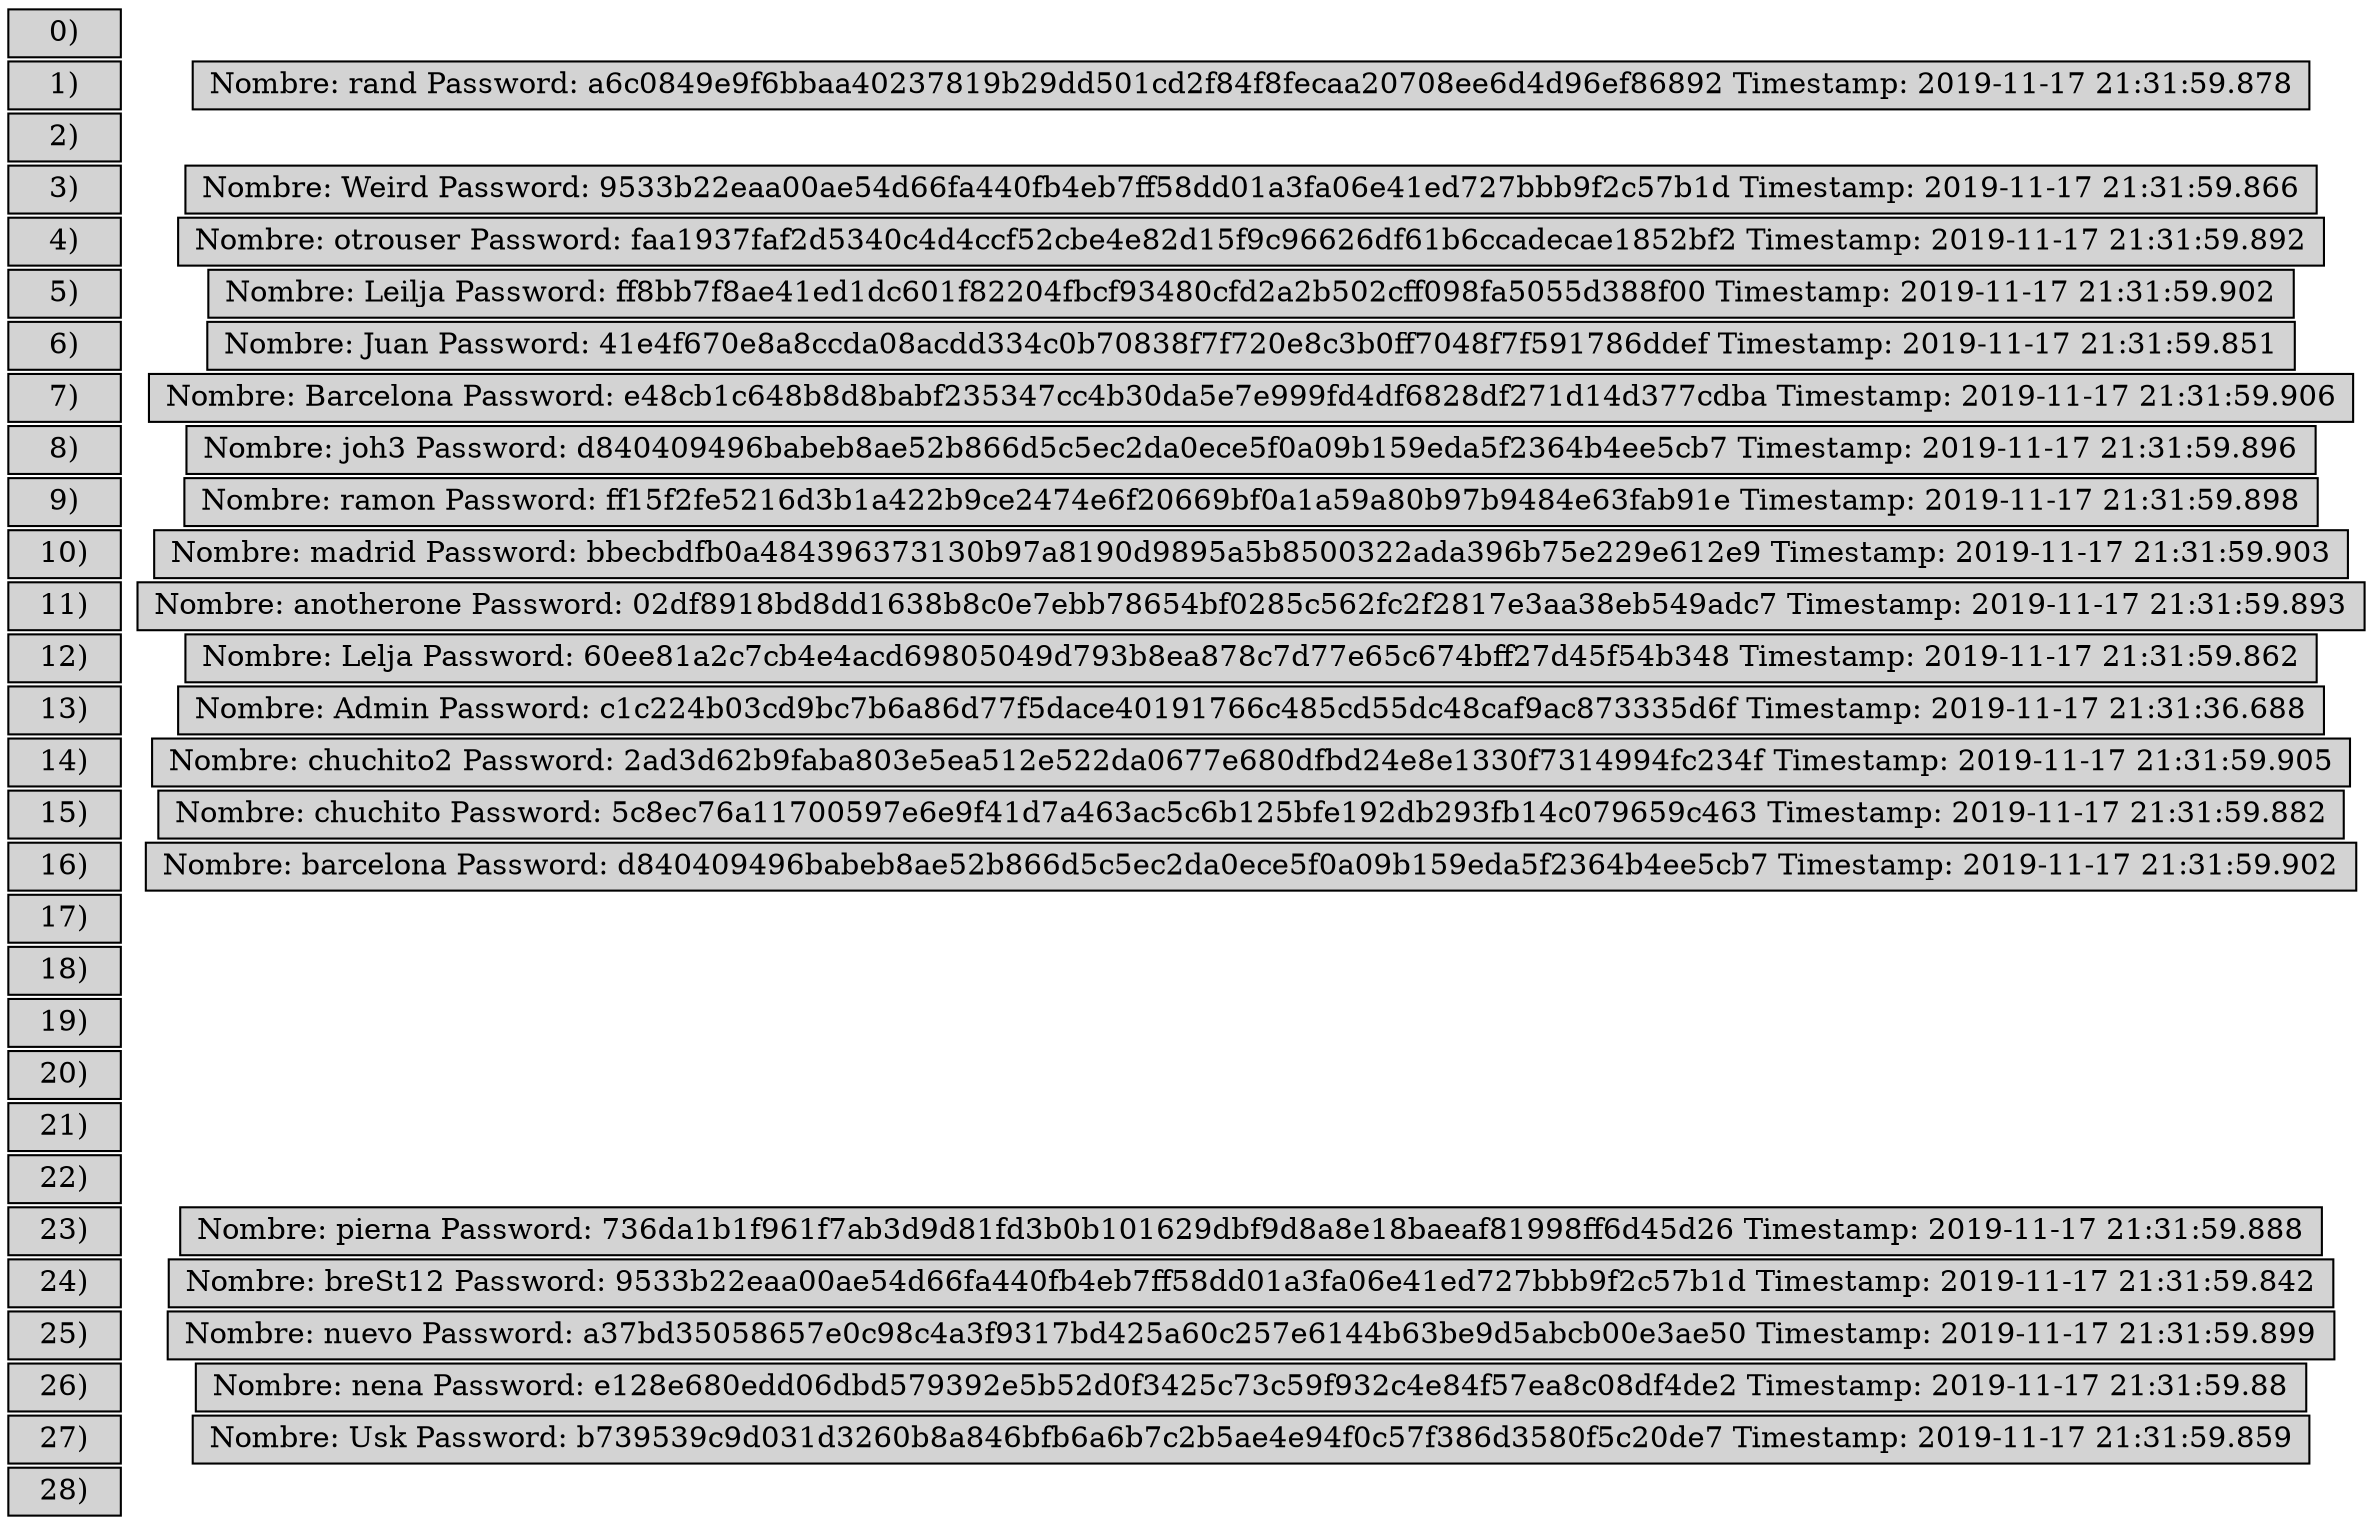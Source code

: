 digraph G {
     rankdir = LR;
	graph[ranksep = "0.02"];
     node [shape=record,height=.1];
     node[style = "filled"];
     sep=0;
     nodesep=0
     indice28[label= "28)"];
     indice27[label= "27)"];
     indice26[label= "26)"];
     indice25[label= "25)"];
     indice24[label= "24)"];
     indice23[label= "23)"];
     indice22[label= "22)"];
     indice21[label= "21)"];
     indice20[label= "20)"];
     indice19[label= "19)"];
     indice18[label= "18)"];
     indice17[label= "17)"];
     indice16[label= "16)"];
     indice15[label= "15)"];
     indice14[label= "14)"];
     indice13[label= "13)"];
     indice12[label= "12)"];
     indice11[label= "11)"];
     indice10[label= "10)"];
     indice9[label= "9)"];
     indice8[label= "8)"];
     indice7[label= "7)"];
     indice6[label= "6)"];
     indice5[label= "5)"];
     indice4[label= "4)"];
     indice3[label= "3)"];
     indice2[label= "2)"];
     indice1[label= "1)"];
     indice0[label= "0)"];
     node2[label = "{Nombre: rand  Password: a6c0849e9f6bbaa40237819b29dd501cd2f84f8fecaa20708ee6d4d96ef86892  Timestamp: 2019-11-17 21:31:59.878}" width = 10];
     indice1->node2 [style=invis];
     node4[label = "{Nombre: Weird  Password: 9533b22eaa00ae54d66fa440fb4eb7ff58dd01a3fa06e41ed727bbb9f2c57b1d  Timestamp: 2019-11-17 21:31:59.866}" width = 10];
     indice3->node4 [style=invis];
     node5[label = "{Nombre: otrouser  Password: faa1937faf2d5340c4d4ccf52cbe4e82d15f9c96626df61b6ccadecae1852bf2  Timestamp: 2019-11-17 21:31:59.892}" width = 10];
     indice4->node5 [style=invis];
     node6[label = "{Nombre: Leilja  Password: ff8bb7f8ae41ed1dc601f82204fbcf93480cfd2a2b502cff098fa5055d388f00  Timestamp: 2019-11-17 21:31:59.902}" width = 10];
     indice5->node6 [style=invis];
     node7[label = "{Nombre: Juan  Password: 41e4f670e8a8ccda08acdd334c0b70838f7f720e8c3b0ff7048f7f591786ddef  Timestamp: 2019-11-17 21:31:59.851}" width = 10];
     indice6->node7 [style=invis];
     node8[label = "{Nombre: Barcelona  Password: e48cb1c648b8d8babf235347cc4b30da5e7e999fd4df6828df271d14d377cdba  Timestamp: 2019-11-17 21:31:59.906}" width = 10];
     indice7->node8 [style=invis];
     node9[label = "{Nombre: joh3  Password: d840409496babeb8ae52b866d5c5ec2da0ece5f0a09b159eda5f2364b4ee5cb7  Timestamp: 2019-11-17 21:31:59.896}" width = 10];
     indice8->node9 [style=invis];
     node10[label = "{Nombre: ramon  Password: ff15f2fe5216d3b1a422b9ce2474e6f20669bf0a1a59a80b97b9484e63fab91e  Timestamp: 2019-11-17 21:31:59.898}" width = 10];
     indice9->node10 [style=invis];
     node11[label = "{Nombre: madrid  Password: bbecbdfb0a484396373130b97a8190d9895a5b8500322ada396b75e229e612e9  Timestamp: 2019-11-17 21:31:59.903}" width = 10];
     indice10->node11 [style=invis];
     node12[label = "{Nombre: anotherone  Password: 02df8918bd8dd1638b8c0e7ebb78654bf0285c562fc2f2817e3aa38eb549adc7  Timestamp: 2019-11-17 21:31:59.893}" width = 10];
     indice11->node12 [style=invis];
     node13[label = "{Nombre: Lelja  Password: 60ee81a2c7cb4e4acd69805049d793b8ea878c7d77e65c674bff27d45f54b348  Timestamp: 2019-11-17 21:31:59.862}" width = 10];
     indice12->node13 [style=invis];
     node14[label = "{Nombre: Admin  Password: c1c224b03cd9bc7b6a86d77f5dace40191766c485cd55dc48caf9ac873335d6f  Timestamp: 2019-11-17 21:31:36.688}" width = 10];
     indice13->node14 [style=invis];
     node15[label = "{Nombre: chuchito2  Password: 2ad3d62b9faba803e5ea512e522da0677e680dfbd24e8e1330f7314994fc234f  Timestamp: 2019-11-17 21:31:59.905}" width = 10];
     indice14->node15 [style=invis];
     node16[label = "{Nombre: chuchito  Password: 5c8ec76a11700597e6e9f41d7a463ac5c6b125bfe192db293fb14c079659c463  Timestamp: 2019-11-17 21:31:59.882}" width = 10];
     indice15->node16 [style=invis];
     node17[label = "{Nombre: barcelona  Password: d840409496babeb8ae52b866d5c5ec2da0ece5f0a09b159eda5f2364b4ee5cb7  Timestamp: 2019-11-17 21:31:59.902}" width = 10];
     indice16->node17 [style=invis];
     node24[label = "{Nombre: pierna  Password: 736da1b1f961f7ab3d9d81fd3b0b101629dbf9d8a8e18baeaf81998ff6d45d26  Timestamp: 2019-11-17 21:31:59.888}" width = 10];
     indice23->node24 [style=invis];
     node25[label = "{Nombre: breSt12  Password: 9533b22eaa00ae54d66fa440fb4eb7ff58dd01a3fa06e41ed727bbb9f2c57b1d  Timestamp: 2019-11-17 21:31:59.842}" width = 10];
     indice24->node25 [style=invis];
     node26[label = "{Nombre: nuevo  Password: a37bd35058657e0c98c4a3f9317bd425a60c257e6144b63be9d5abcb00e3ae50  Timestamp: 2019-11-17 21:31:59.899}" width = 10];
     indice25->node26 [style=invis];
     node27[label = "{Nombre: nena  Password: e128e680edd06dbd579392e5b52d0f3425c73c59f932c4e84f57ea8c08df4de2  Timestamp: 2019-11-17 21:31:59.88}" width = 10];
     indice26->node27 [style=invis];
     node28[label = "{Nombre: Usk  Password: b739539c9d031d3260b8a846bfb6a6b7c2b5ae4e94f0c57f386d3580f5c20de7  Timestamp: 2019-11-17 21:31:59.859}" width = 10];
     indice27->node28 [style=invis];
}